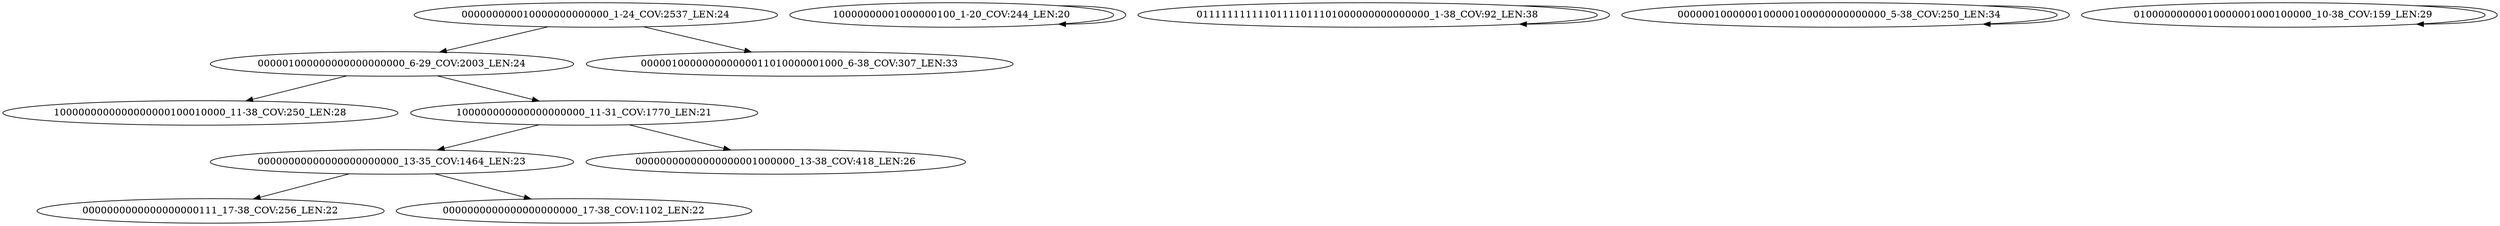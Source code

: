 digraph G {
    "000000000010000000000000_1-24_COV:2537_LEN:24" -> "000001000000000000000000_6-29_COV:2003_LEN:24";
    "000000000010000000000000_1-24_COV:2537_LEN:24" -> "000001000000000000011010000001000_6-38_COV:307_LEN:33";
    "00000000000000000000000_13-35_COV:1464_LEN:23" -> "0000000000000000000111_17-38_COV:256_LEN:22";
    "00000000000000000000000_13-35_COV:1464_LEN:23" -> "0000000000000000000000_17-38_COV:1102_LEN:22";
    "10000000001000000100_1-20_COV:244_LEN:20" -> "10000000001000000100_1-20_COV:244_LEN:20";
    "01111111111101111011101000000000000000_1-38_COV:92_LEN:38" -> "01111111111101111011101000000000000000_1-38_COV:92_LEN:38";
    "0000001000000100000100000000000000_5-38_COV:250_LEN:34" -> "0000001000000100000100000000000000_5-38_COV:250_LEN:34";
    "01000000000010000001000100000_10-38_COV:159_LEN:29" -> "01000000000010000001000100000_10-38_COV:159_LEN:29";
    "000001000000000000000000_6-29_COV:2003_LEN:24" -> "1000000000000000000100010000_11-38_COV:250_LEN:28";
    "000001000000000000000000_6-29_COV:2003_LEN:24" -> "100000000000000000000_11-31_COV:1770_LEN:21";
    "100000000000000000000_11-31_COV:1770_LEN:21" -> "00000000000000000000000_13-35_COV:1464_LEN:23";
    "100000000000000000000_11-31_COV:1770_LEN:21" -> "00000000000000000001000000_13-38_COV:418_LEN:26";
}
